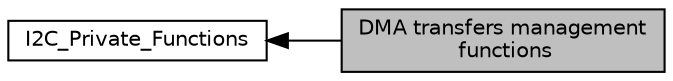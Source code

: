 digraph "DMA transfers management functions"
{
  edge [fontname="Helvetica",fontsize="10",labelfontname="Helvetica",labelfontsize="10"];
  node [fontname="Helvetica",fontsize="10",shape=record];
  rankdir=LR;
  Node1 [label="I2C_Private_Functions",height=0.2,width=0.4,color="black", fillcolor="white", style="filled",URL="$group___i2_c___private___functions.html"];
  Node0 [label="DMA transfers management\l functions",height=0.2,width=0.4,color="black", fillcolor="grey75", style="filled", fontcolor="black"];
  Node1->Node0 [shape=plaintext, dir="back", style="solid"];
}
